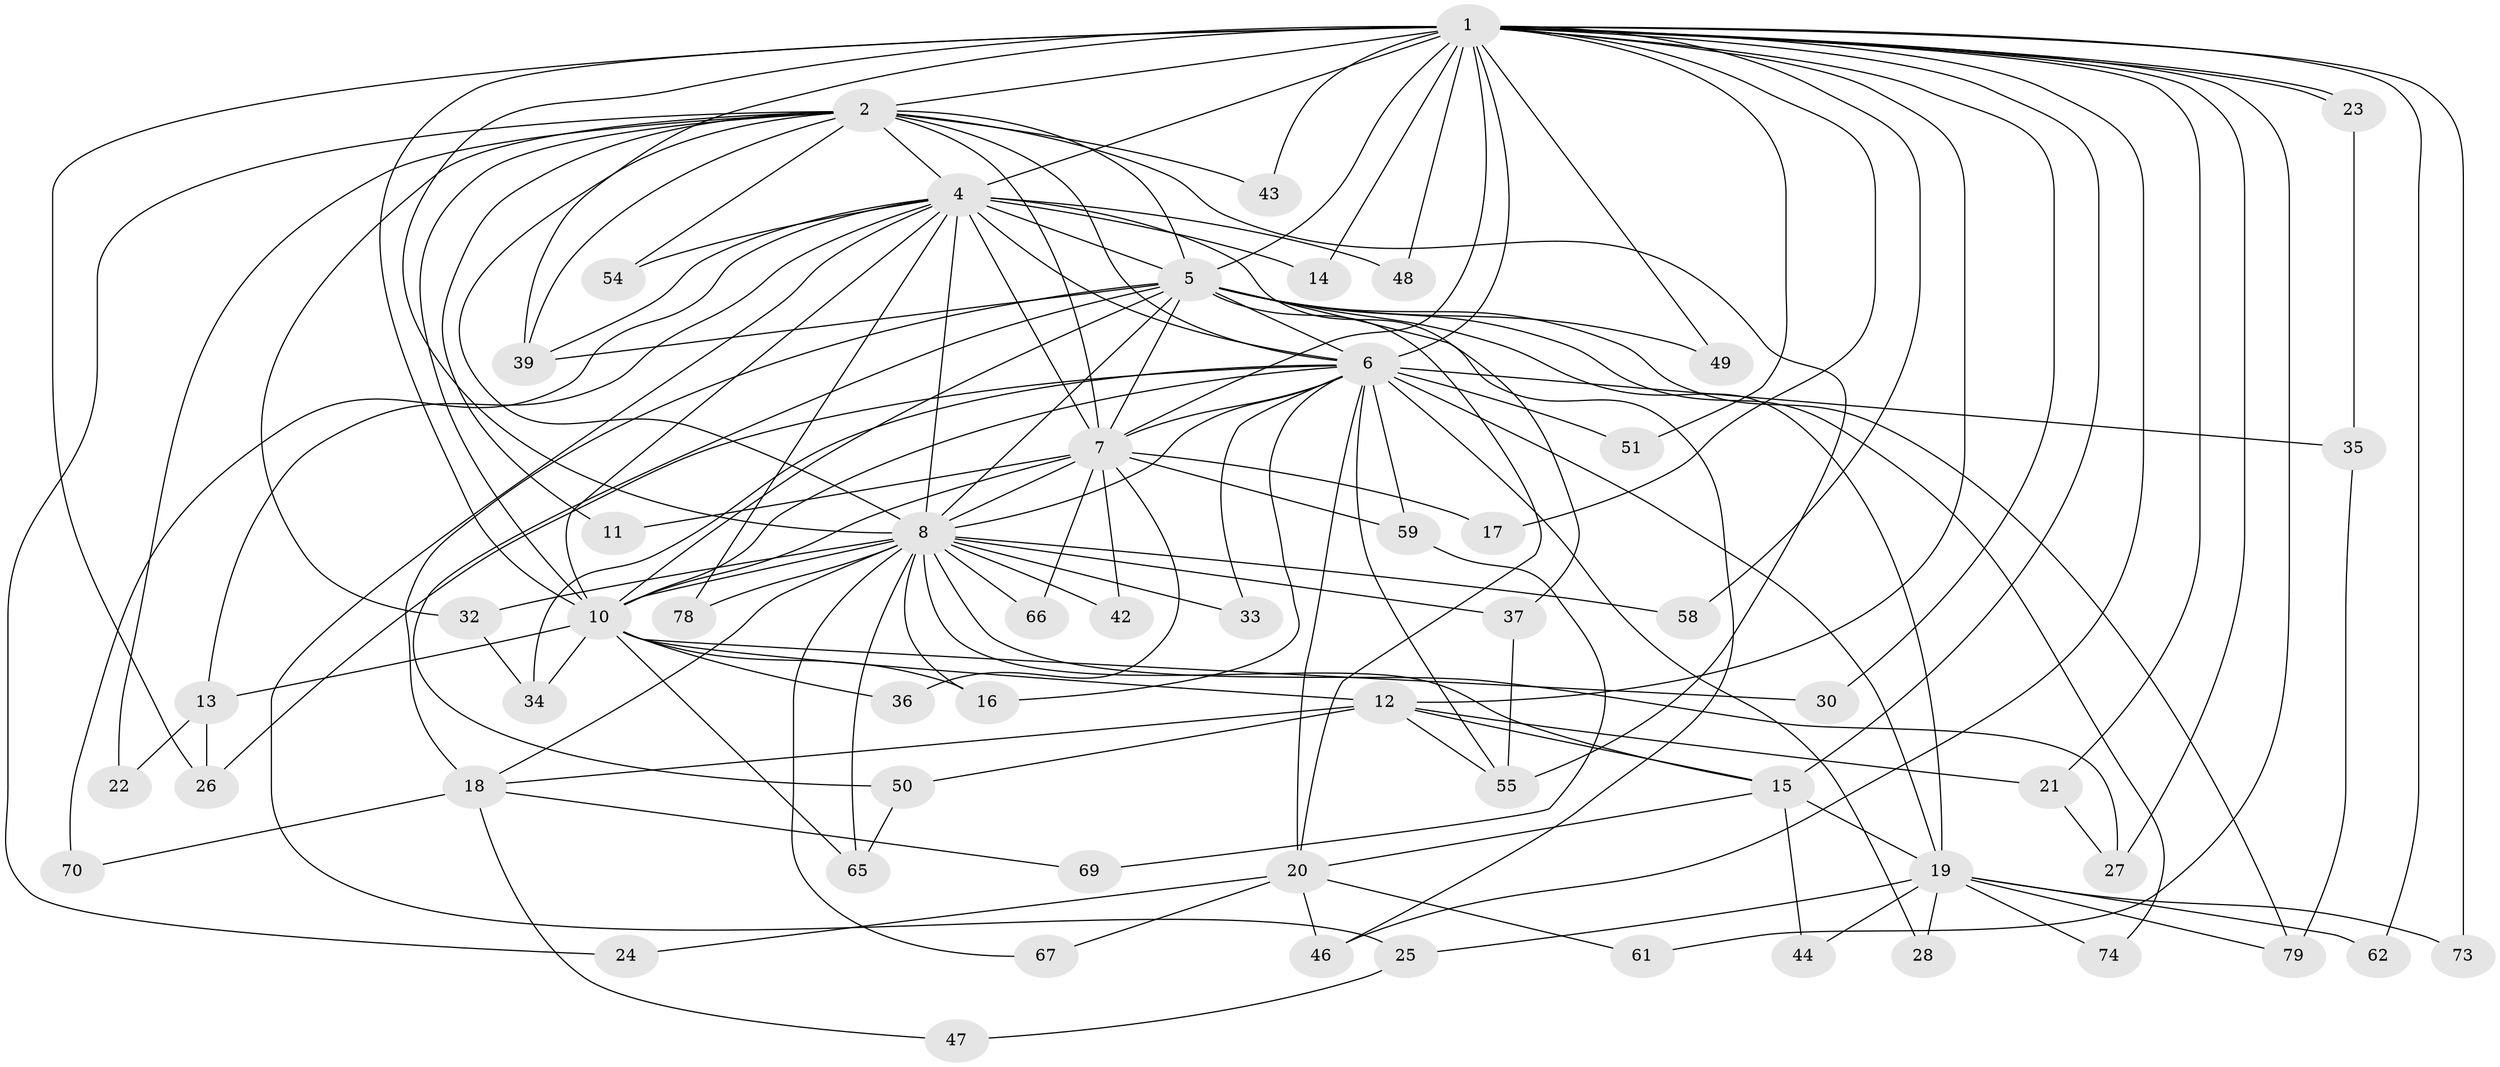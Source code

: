 // original degree distribution, {21: 0.012195121951219513, 18: 0.012195121951219513, 20: 0.036585365853658534, 19: 0.012195121951219513, 22: 0.012195121951219513, 12: 0.024390243902439025, 16: 0.012195121951219513, 2: 0.5365853658536586, 7: 0.024390243902439025, 4: 0.06097560975609756, 3: 0.21951219512195122, 6: 0.024390243902439025, 10: 0.012195121951219513}
// Generated by graph-tools (version 1.1) at 2025/10/02/27/25 16:10:57]
// undirected, 58 vertices, 143 edges
graph export_dot {
graph [start="1"]
  node [color=gray90,style=filled];
  1 [super="+3"];
  2 [super="+71"];
  4 [super="+40"];
  5 [super="+41"];
  6 [super="+77"];
  7 [super="+9"];
  8 [super="+31"];
  10 [super="+45"];
  11;
  12 [super="+38"];
  13;
  14;
  15 [super="+29"];
  16 [super="+72"];
  17;
  18 [super="+53"];
  19 [super="+80"];
  20 [super="+52"];
  21 [super="+75"];
  22;
  23;
  24;
  25;
  26 [super="+64"];
  27;
  28;
  30;
  32;
  33;
  34;
  35 [super="+82"];
  36;
  37 [super="+63"];
  39 [super="+56"];
  42;
  43;
  44;
  46 [super="+68"];
  47;
  48;
  49;
  50;
  51 [super="+60"];
  54;
  55 [super="+57"];
  58;
  59;
  61;
  62;
  65 [super="+76"];
  66;
  67;
  69;
  70 [super="+81"];
  73;
  74;
  78;
  79;
  1 -- 2 [weight=2];
  1 -- 4 [weight=3];
  1 -- 5 [weight=2];
  1 -- 6 [weight=3];
  1 -- 7 [weight=4];
  1 -- 8 [weight=2];
  1 -- 10 [weight=2];
  1 -- 12;
  1 -- 14;
  1 -- 17;
  1 -- 23;
  1 -- 23;
  1 -- 30;
  1 -- 49;
  1 -- 61;
  1 -- 73;
  1 -- 15;
  1 -- 21;
  1 -- 26;
  1 -- 27;
  1 -- 43;
  1 -- 46;
  1 -- 48;
  1 -- 51 [weight=2];
  1 -- 58;
  1 -- 62;
  1 -- 39;
  2 -- 4;
  2 -- 5;
  2 -- 6;
  2 -- 7 [weight=2];
  2 -- 8 [weight=2];
  2 -- 10;
  2 -- 11;
  2 -- 22;
  2 -- 24;
  2 -- 32;
  2 -- 39;
  2 -- 43;
  2 -- 54;
  2 -- 55;
  4 -- 5;
  4 -- 6;
  4 -- 7 [weight=2];
  4 -- 8;
  4 -- 10;
  4 -- 13;
  4 -- 14;
  4 -- 25;
  4 -- 37;
  4 -- 39;
  4 -- 48;
  4 -- 54;
  4 -- 70 [weight=2];
  4 -- 78;
  5 -- 6;
  5 -- 7 [weight=2];
  5 -- 8 [weight=2];
  5 -- 10;
  5 -- 18;
  5 -- 19;
  5 -- 20;
  5 -- 46;
  5 -- 49;
  5 -- 50;
  5 -- 74;
  5 -- 79;
  5 -- 39;
  6 -- 7 [weight=2];
  6 -- 8;
  6 -- 10;
  6 -- 16;
  6 -- 19;
  6 -- 20 [weight=2];
  6 -- 26;
  6 -- 28;
  6 -- 33;
  6 -- 34;
  6 -- 35;
  6 -- 51;
  6 -- 55;
  6 -- 59;
  7 -- 8 [weight=2];
  7 -- 10 [weight=2];
  7 -- 17;
  7 -- 36;
  7 -- 66;
  7 -- 11;
  7 -- 42;
  7 -- 59;
  8 -- 10;
  8 -- 15;
  8 -- 16;
  8 -- 18;
  8 -- 27;
  8 -- 32;
  8 -- 42;
  8 -- 58;
  8 -- 66;
  8 -- 67;
  8 -- 65;
  8 -- 33;
  8 -- 37;
  8 -- 78;
  10 -- 12;
  10 -- 13;
  10 -- 30;
  10 -- 36;
  10 -- 65;
  10 -- 16;
  10 -- 34;
  12 -- 21;
  12 -- 50;
  12 -- 18;
  12 -- 55;
  12 -- 15;
  13 -- 22;
  13 -- 26;
  15 -- 19;
  15 -- 20;
  15 -- 44;
  18 -- 47;
  18 -- 69;
  18 -- 70;
  19 -- 25;
  19 -- 28;
  19 -- 44;
  19 -- 62;
  19 -- 73;
  19 -- 74;
  19 -- 79;
  20 -- 24;
  20 -- 61;
  20 -- 67;
  20 -- 46;
  21 -- 27;
  23 -- 35;
  25 -- 47;
  32 -- 34;
  35 -- 79;
  37 -- 55;
  50 -- 65;
  59 -- 69;
}
